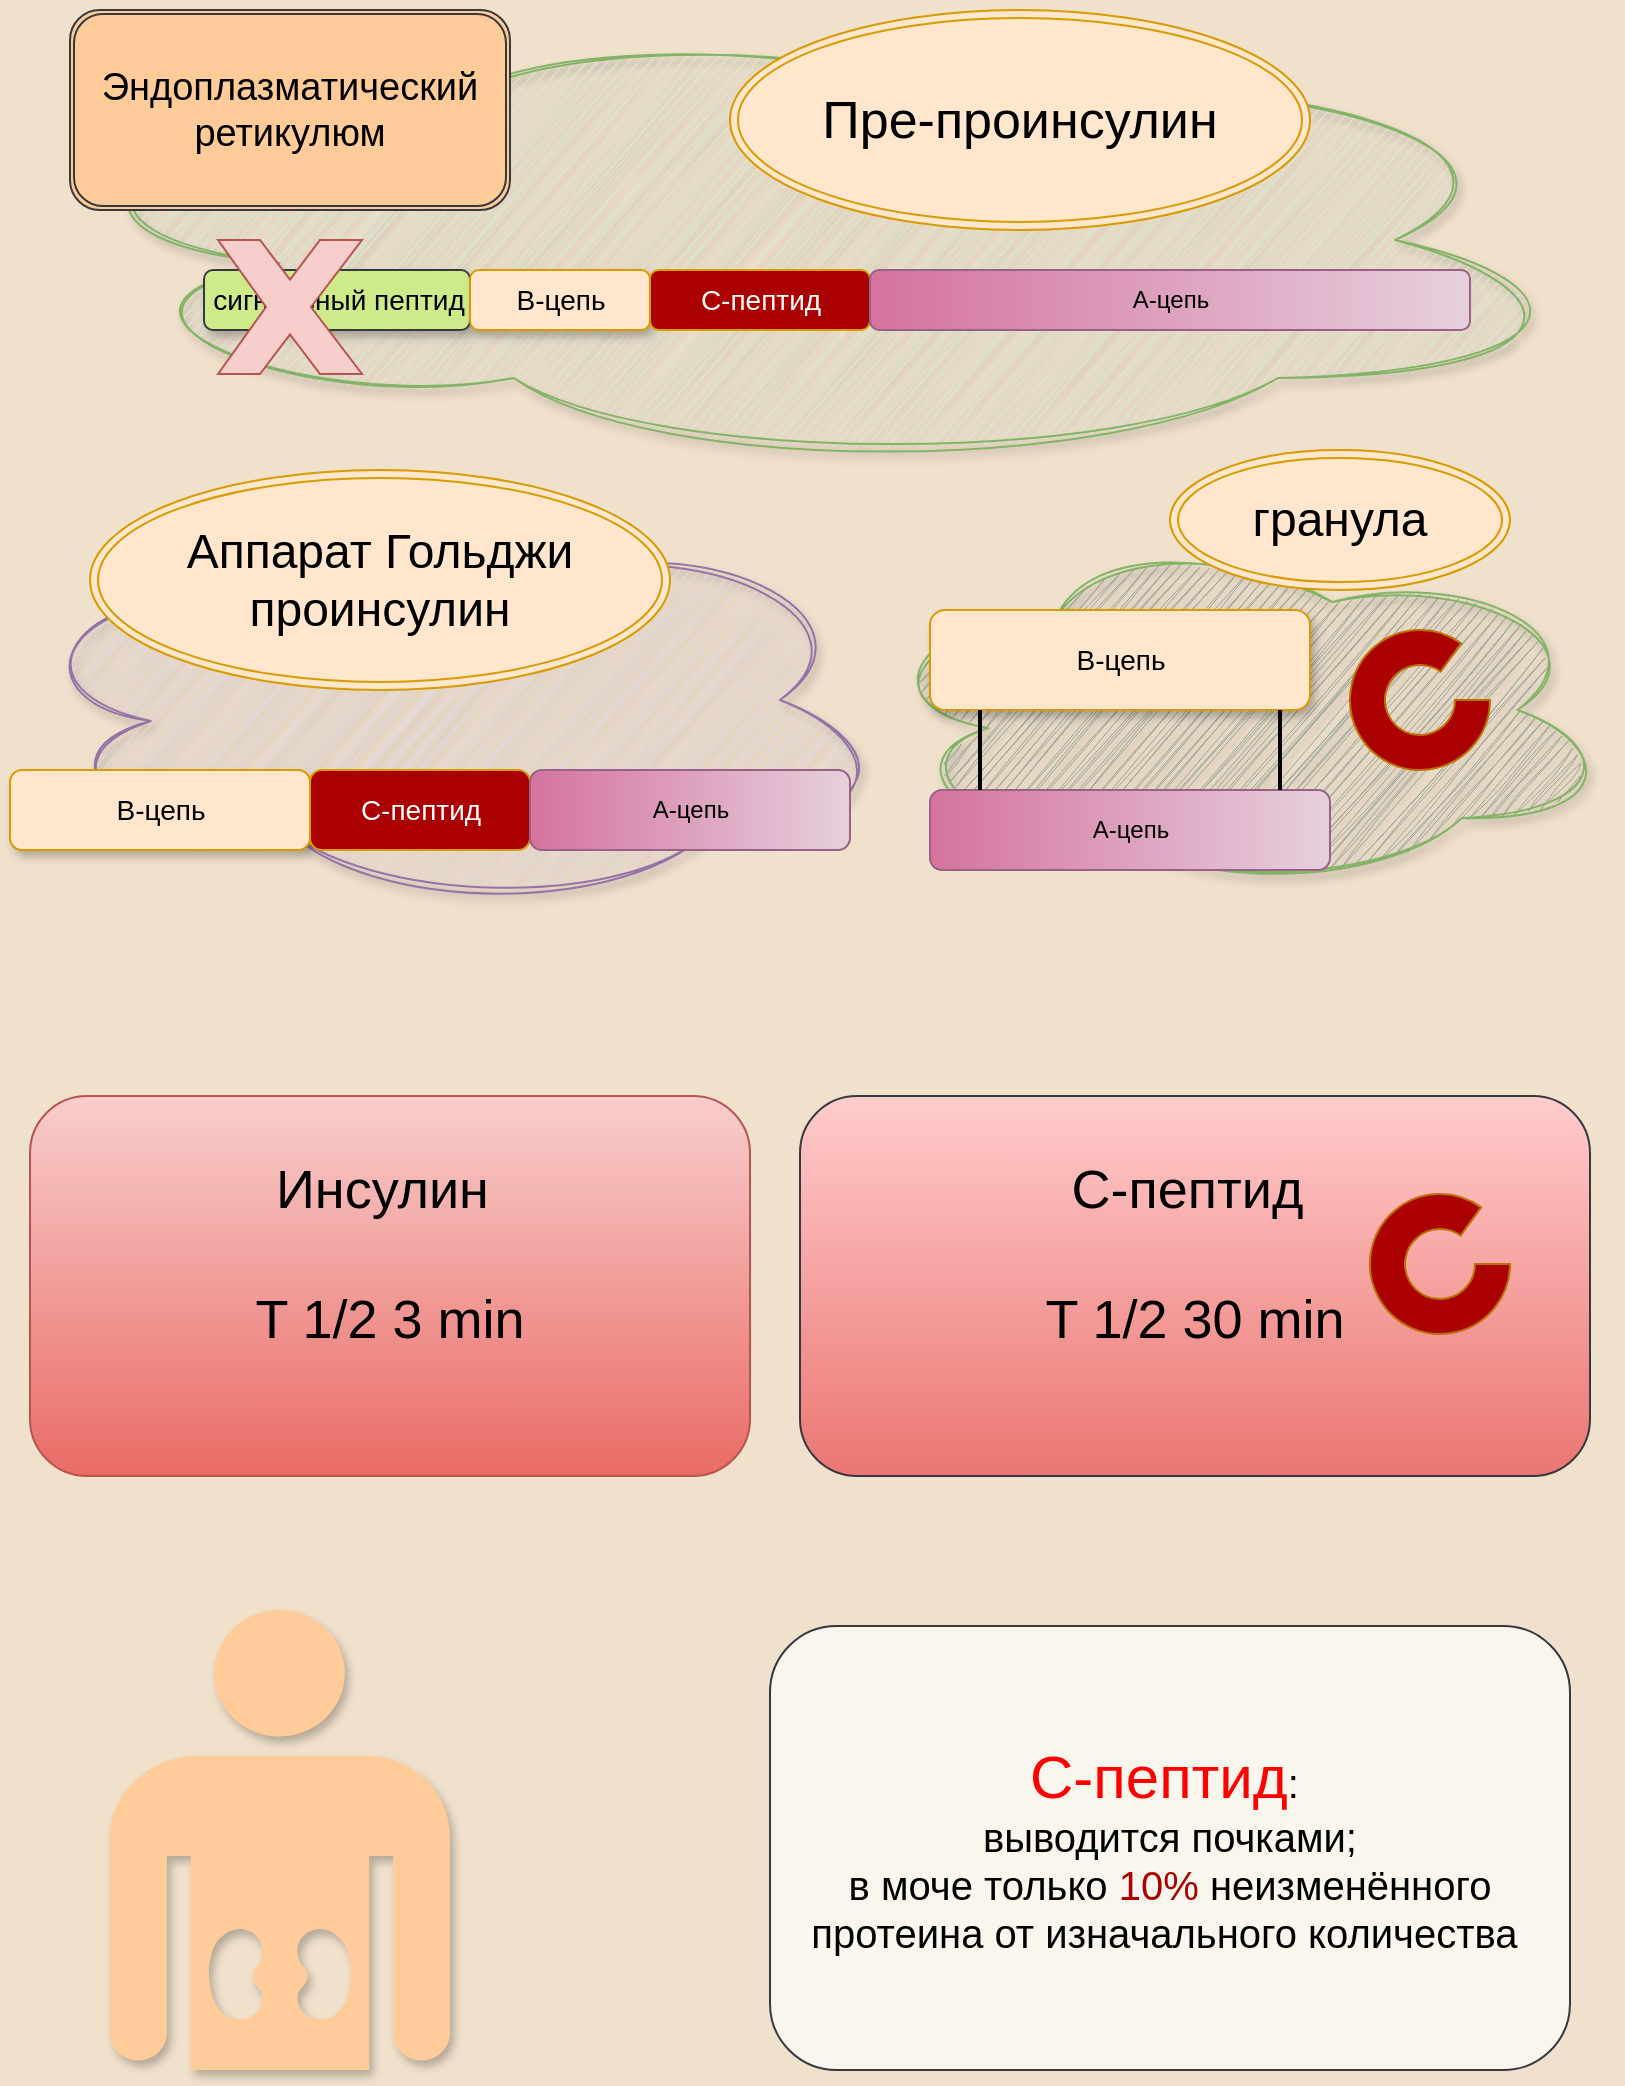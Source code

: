 <mxfile version="24.2.7" type="github">
  <diagram name="Page-1" id="Q5VpdjAaMo4lQVa2g33S">
    <mxGraphModel dx="1216" dy="656" grid="0" gridSize="10" guides="1" tooltips="1" connect="1" arrows="1" fold="1" page="0" pageScale="1" pageWidth="850" pageHeight="1100" background="#f0e1cd" math="0" shadow="0">
      <root>
        <mxCell id="0" />
        <mxCell id="1" parent="0" />
        <mxCell id="KBVNrPTxMM-x9LvNGslD-2" value="" style="ellipse;shape=cloud;whiteSpace=wrap;html=1;fillColor=#d5e8d4;strokeColor=#82b366;shadow=1;sketch=1;curveFitting=1;jiggle=2;" parent="1" vertex="1">
          <mxGeometry x="30" y="10" width="780" height="230" as="geometry" />
        </mxCell>
        <mxCell id="KBVNrPTxMM-x9LvNGslD-3" value="&lt;font color=&quot;#ff0000&quot; style=&quot;font-size: 30px;&quot;&gt;С-пептид&lt;/font&gt;&lt;font style=&quot;font-size: 20px;&quot;&gt;:&amp;nbsp;&lt;/font&gt;&lt;div&gt;&lt;font style=&quot;font-size: 20px;&quot;&gt;выводится почками;&lt;/font&gt;&lt;div style=&quot;font-size: 20px;&quot;&gt;&lt;font style=&quot;font-size: 20px;&quot;&gt;в моче только &lt;font color=&quot;#ab0000&quot;&gt;10%&lt;/font&gt; неизменённого протеина&amp;nbsp;&lt;/font&gt;&lt;span style=&quot;background-color: initial;&quot;&gt;от изначального количества&amp;nbsp;&lt;/span&gt;&lt;/div&gt;&lt;/div&gt;" style="rounded=1;whiteSpace=wrap;html=1;fillColor=#f9f7ed;strokeColor=#36393d;" parent="1" vertex="1">
          <mxGeometry x="400" y="818" width="400" height="222" as="geometry" />
        </mxCell>
        <mxCell id="KBVNrPTxMM-x9LvNGslD-4" value="" style="shape=mxgraph.signs.healthcare.kidney;html=1;pointerEvents=1;fillColor=#FFCC99;strokeColor=none;verticalLabelPosition=bottom;verticalAlign=top;align=center;fontColor=#663300;shadow=1;" parent="1" vertex="1">
          <mxGeometry x="70" y="810" width="170" height="230" as="geometry" />
        </mxCell>
        <mxCell id="KBVNrPTxMM-x9LvNGslD-5" value="&lt;font style=&quot;font-size: 27px;&quot;&gt;C-пептид&amp;nbsp;&lt;/font&gt;&lt;div&gt;&lt;span style=&quot;font-size: 27px;&quot;&gt;&lt;br&gt;&lt;/span&gt;&lt;div style=&quot;font-size: 27px;&quot;&gt;&lt;div style=&quot;&quot;&gt;&lt;font style=&quot;font-size: 27px;&quot;&gt;&lt;font style=&quot;font-size: 27px;&quot;&gt;T 1/2&lt;/font&gt;&lt;span style=&quot;background-color: initial;&quot;&gt;&amp;nbsp;30 min&lt;/span&gt;&lt;/font&gt;&lt;div style=&quot;&quot;&gt;&lt;div&gt;&lt;br&gt;&lt;/div&gt;&lt;/div&gt;&lt;/div&gt;&lt;/div&gt;&lt;/div&gt;" style="whiteSpace=wrap;html=1;fillColor=#FFCCCC;strokeColor=#36393d;rounded=1;gradientColor=#EB7672;" parent="1" vertex="1">
          <mxGeometry x="415" y="553" width="395" height="190" as="geometry" />
        </mxCell>
        <mxCell id="KBVNrPTxMM-x9LvNGslD-8" value="&lt;font style=&quot;font-size: 27px;&quot;&gt;Инсулин&amp;nbsp;&lt;/font&gt;&lt;div style=&quot;font-size: 27px;&quot;&gt;&lt;font style=&quot;font-size: 27px;&quot;&gt;&lt;br&gt;&lt;/font&gt;&lt;div style=&quot;&quot;&gt;&lt;font style=&quot;font-size: 27px;&quot;&gt;&lt;font style=&quot;font-size: 27px;&quot;&gt;T 1/2&amp;nbsp;&lt;/font&gt;&lt;span style=&quot;background-color: initial;&quot;&gt;3 min&lt;/span&gt;&lt;/font&gt;&lt;div style=&quot;&quot;&gt;&lt;div style=&quot;&quot;&gt;&lt;br&gt;&lt;/div&gt;&lt;/div&gt;&lt;/div&gt;&lt;/div&gt;" style="whiteSpace=wrap;html=1;fillColor=#f8cecc;strokeColor=#b85450;gradientColor=#ea6b66;rounded=1;" parent="1" vertex="1">
          <mxGeometry x="30" y="553" width="360" height="190" as="geometry" />
        </mxCell>
        <mxCell id="KBVNrPTxMM-x9LvNGslD-10" value="" style="ellipse;shape=cloud;whiteSpace=wrap;html=1;fillColor=#e1d5e7;strokeColor=#9673a6;sketch=1;curveFitting=1;jiggle=2;shadow=1;" parent="1" vertex="1">
          <mxGeometry x="20" y="250" width="440" height="210" as="geometry" />
        </mxCell>
        <mxCell id="KBVNrPTxMM-x9LvNGslD-11" value="" style="ellipse;shape=cloud;whiteSpace=wrap;html=1;fillColor=#96A395;strokeColor=#82b366;shadow=1;sketch=1;curveFitting=1;jiggle=2;" parent="1" vertex="1">
          <mxGeometry x="450" y="270" width="370" height="180" as="geometry" />
        </mxCell>
        <mxCell id="KBVNrPTxMM-x9LvNGslD-12" value="" style="verticalLabelPosition=bottom;verticalAlign=top;html=1;shape=mxgraph.basic.partConcEllipse;startAngle=0.25;endAngle=0.1;arcWidth=0.5;fillColor=#AB0000;strokeColor=#BD7000;fontColor=#000000;" parent="1" vertex="1">
          <mxGeometry x="690" y="320" width="70" height="70" as="geometry" />
        </mxCell>
        <mxCell id="KBVNrPTxMM-x9LvNGslD-13" value="&lt;font style=&quot;font-size: 14px;&quot;&gt;сигнальный пептид&lt;/font&gt;" style="html=1;points=[[0,0,0,0,5],[0,1,0,0,-5],[1,0,0,0,5],[1,1,0,0,-5]];perimeter=orthogonalPerimeter;outlineConnect=0;targetShapes=umlLifeline;portConstraint=eastwest;newEdgeStyle={&quot;curved&quot;:0,&quot;rounded&quot;:0};direction=south;fillColor=#cdeb8b;strokeColor=#36393d;rounded=1;shadow=1;" parent="1" vertex="1">
          <mxGeometry x="117" y="140" width="133" height="30" as="geometry" />
        </mxCell>
        <mxCell id="KBVNrPTxMM-x9LvNGslD-14" value="&lt;font style=&quot;font-size: 14px;&quot;&gt;В-цепь&lt;/font&gt;" style="html=1;points=[[0,0,0,0,5],[0,1,0,0,-5],[1,0,0,0,5],[1,1,0,0,-5]];perimeter=orthogonalPerimeter;outlineConnect=0;targetShapes=umlLifeline;portConstraint=eastwest;newEdgeStyle={&quot;curved&quot;:0,&quot;rounded&quot;:0};direction=south;fillColor=#ffe6cc;strokeColor=#d79b00;rounded=1;shadow=1;" parent="1" vertex="1">
          <mxGeometry x="250" y="140" width="90" height="30" as="geometry" />
        </mxCell>
        <mxCell id="KBVNrPTxMM-x9LvNGslD-15" value="&lt;font style=&quot;font-size: 14px;&quot;&gt;С-пептид&lt;/font&gt;" style="html=1;points=[[0,0,0,0,5],[0,1,0,0,-5],[1,0,0,0,5],[1,1,0,0,-5]];perimeter=orthogonalPerimeter;outlineConnect=0;targetShapes=umlLifeline;portConstraint=eastwest;newEdgeStyle={&quot;curved&quot;:0,&quot;rounded&quot;:0};direction=south;fillColor=#AB0000;strokeColor=#D79B00;rounded=1;fontColor=#FFFFFF;" parent="1" vertex="1">
          <mxGeometry x="340" y="140" width="110" height="30" as="geometry" />
        </mxCell>
        <mxCell id="KBVNrPTxMM-x9LvNGslD-16" value="А-цепь" style="html=1;points=[[0,0,0,0,5],[0,1,0,0,-5],[1,0,0,0,5],[1,1,0,0,-5]];perimeter=orthogonalPerimeter;outlineConnect=0;targetShapes=umlLifeline;portConstraint=eastwest;newEdgeStyle={&quot;curved&quot;:0,&quot;rounded&quot;:0};direction=south;fillColor=#e6d0de;gradientColor=#d5739d;strokeColor=#996185;rounded=1;" parent="1" vertex="1">
          <mxGeometry x="450" y="140" width="300" height="30" as="geometry" />
        </mxCell>
        <mxCell id="KBVNrPTxMM-x9LvNGslD-17" value="&lt;font style=&quot;font-size: 14px;&quot;&gt;В-цепь&lt;/font&gt;" style="html=1;points=[[0,0,0,0,5],[0,1,0,0,-5],[1,0,0,0,5],[1,1,0,0,-5]];perimeter=orthogonalPerimeter;outlineConnect=0;targetShapes=umlLifeline;portConstraint=eastwest;newEdgeStyle={&quot;curved&quot;:0,&quot;rounded&quot;:0};direction=south;fillColor=#ffe6cc;strokeColor=#d79b00;rounded=1;shadow=1;" parent="1" vertex="1">
          <mxGeometry x="20" y="390" width="150" height="40" as="geometry" />
        </mxCell>
        <mxCell id="KBVNrPTxMM-x9LvNGslD-18" value="&lt;font style=&quot;font-size: 14px;&quot;&gt;С-пептид&lt;/font&gt;" style="html=1;points=[[0,0,0,0,5],[0,1,0,0,-5],[1,0,0,0,5],[1,1,0,0,-5]];perimeter=orthogonalPerimeter;outlineConnect=0;targetShapes=umlLifeline;portConstraint=eastwest;newEdgeStyle={&quot;curved&quot;:0,&quot;rounded&quot;:0};direction=south;fillColor=#AB0000;gradientColor=none;strokeColor=#d79b00;rounded=1;fontColor=#FFFFFF;" parent="1" vertex="1">
          <mxGeometry x="170" y="390" width="110" height="40" as="geometry" />
        </mxCell>
        <mxCell id="KBVNrPTxMM-x9LvNGslD-19" value="А-цепь" style="html=1;points=[[0,0,0,0,5],[0,1,0,0,-5],[1,0,0,0,5],[1,1,0,0,-5]];perimeter=orthogonalPerimeter;outlineConnect=0;targetShapes=umlLifeline;portConstraint=eastwest;newEdgeStyle={&quot;curved&quot;:0,&quot;rounded&quot;:0};direction=south;fillColor=#e6d0de;gradientColor=#d5739d;strokeColor=#996185;rounded=1;" parent="1" vertex="1">
          <mxGeometry x="280" y="390" width="160" height="40" as="geometry" />
        </mxCell>
        <mxCell id="KBVNrPTxMM-x9LvNGslD-20" value="&lt;font style=&quot;font-size: 14px;&quot;&gt;В-цепь&lt;/font&gt;" style="html=1;points=[[0,0,0,0,5],[0,1,0,0,-5],[1,0,0,0,5],[1,1,0,0,-5]];perimeter=orthogonalPerimeter;outlineConnect=0;targetShapes=umlLifeline;portConstraint=eastwest;newEdgeStyle={&quot;curved&quot;:0,&quot;rounded&quot;:0};direction=south;fillColor=#ffe6cc;strokeColor=#d79b00;rounded=1;shadow=1;" parent="1" vertex="1">
          <mxGeometry x="480" y="310" width="190" height="50" as="geometry" />
        </mxCell>
        <mxCell id="KBVNrPTxMM-x9LvNGslD-21" value="А-цепь" style="html=1;points=[[0,0,0,0,5],[0,1,0,0,-5],[1,0,0,0,5],[1,1,0,0,-5]];perimeter=orthogonalPerimeter;outlineConnect=0;targetShapes=umlLifeline;portConstraint=eastwest;newEdgeStyle={&quot;curved&quot;:0,&quot;rounded&quot;:0};direction=south;fillColor=#e6d0de;gradientColor=#d5739d;strokeColor=#996185;rounded=1;" parent="1" vertex="1">
          <mxGeometry x="480" y="400" width="200" height="40" as="geometry" />
        </mxCell>
        <mxCell id="KBVNrPTxMM-x9LvNGslD-23" value="" style="line;strokeWidth=2;direction=south;html=1;" parent="1" vertex="1">
          <mxGeometry x="500" y="360" width="10" height="40" as="geometry" />
        </mxCell>
        <mxCell id="KBVNrPTxMM-x9LvNGslD-24" value="" style="line;strokeWidth=2;direction=south;html=1;" parent="1" vertex="1">
          <mxGeometry x="650" y="360" width="10" height="40" as="geometry" />
        </mxCell>
        <mxCell id="KBVNrPTxMM-x9LvNGslD-25" value="&lt;font style=&quot;font-size: 19px;&quot;&gt;Эндоплазматический ретикулюм&lt;/font&gt;" style="shape=ext;double=1;rounded=1;whiteSpace=wrap;html=1;fillColor=#ffcc99;strokeColor=#36393d;" parent="1" vertex="1">
          <mxGeometry x="50" y="10" width="220" height="100" as="geometry" />
        </mxCell>
        <mxCell id="KBVNrPTxMM-x9LvNGslD-26" value="&lt;font style=&quot;font-size: 26px;&quot;&gt;Пре-проинсулин&lt;/font&gt;" style="ellipse;shape=doubleEllipse;whiteSpace=wrap;html=1;fillColor=#ffe6cc;strokeColor=#d79b00;" parent="1" vertex="1">
          <mxGeometry x="380" y="10" width="290" height="110" as="geometry" />
        </mxCell>
        <mxCell id="KBVNrPTxMM-x9LvNGslD-27" value="&lt;font style=&quot;font-size: 24px;&quot;&gt;Аппарат Гольджи&lt;/font&gt;&lt;div&gt;&lt;font style=&quot;font-size: 24px;&quot;&gt;проинсулин&lt;/font&gt;&lt;/div&gt;" style="ellipse;shape=doubleEllipse;whiteSpace=wrap;html=1;fillColor=#ffe6cc;strokeColor=#d79b00;" parent="1" vertex="1">
          <mxGeometry x="60" y="240" width="290" height="110" as="geometry" />
        </mxCell>
        <mxCell id="KBVNrPTxMM-x9LvNGslD-28" value="&lt;font style=&quot;font-size: 24px;&quot;&gt;гранула&lt;/font&gt;" style="ellipse;shape=doubleEllipse;whiteSpace=wrap;html=1;fillColor=#ffe6cc;strokeColor=#d79b00;" parent="1" vertex="1">
          <mxGeometry x="600" y="230" width="170" height="70" as="geometry" />
        </mxCell>
        <mxCell id="KBVNrPTxMM-x9LvNGslD-30" value="" style="verticalLabelPosition=bottom;verticalAlign=top;html=1;shape=mxgraph.basic.x;fillColor=#f8cecc;strokeColor=#b85450;" parent="1" vertex="1">
          <mxGeometry x="124" y="125" width="72" height="67" as="geometry" />
        </mxCell>
        <mxCell id="KBVNrPTxMM-x9LvNGslD-32" value="" style="verticalLabelPosition=bottom;verticalAlign=top;html=1;shape=mxgraph.basic.partConcEllipse;startAngle=0.25;endAngle=0.1;arcWidth=0.5;fillColor=#AB0000;strokeColor=#BD7000;fontColor=#000000;direction=east;" parent="1" vertex="1">
          <mxGeometry x="700" y="602" width="70" height="70" as="geometry" />
        </mxCell>
      </root>
    </mxGraphModel>
  </diagram>
</mxfile>
